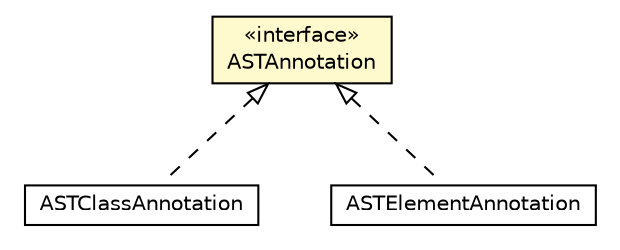 #!/usr/local/bin/dot
#
# Class diagram 
# Generated by UMLGraph version 5.1 (http://www.umlgraph.org/)
#

digraph G {
	edge [fontname="Helvetica",fontsize=10,labelfontname="Helvetica",labelfontsize=10];
	node [fontname="Helvetica",fontsize=10,shape=plaintext];
	nodesep=0.25;
	ranksep=0.5;
	// org.androidtransfuse.analysis.adapter.ASTAnnotation
	c41765 [label=<<table title="org.androidtransfuse.analysis.adapter.ASTAnnotation" border="0" cellborder="1" cellspacing="0" cellpadding="2" port="p" bgcolor="lemonChiffon" href="./ASTAnnotation.html">
		<tr><td><table border="0" cellspacing="0" cellpadding="1">
<tr><td align="center" balign="center"> &#171;interface&#187; </td></tr>
<tr><td align="center" balign="center"> ASTAnnotation </td></tr>
		</table></td></tr>
		</table>>, fontname="Helvetica", fontcolor="black", fontsize=10.0];
	// org.androidtransfuse.analysis.adapter.ASTClassAnnotation
	c41789 [label=<<table title="org.androidtransfuse.analysis.adapter.ASTClassAnnotation" border="0" cellborder="1" cellspacing="0" cellpadding="2" port="p" href="./ASTClassAnnotation.html">
		<tr><td><table border="0" cellspacing="0" cellpadding="1">
<tr><td align="center" balign="center"> ASTClassAnnotation </td></tr>
		</table></td></tr>
		</table>>, fontname="Helvetica", fontcolor="black", fontsize=10.0];
	// org.androidtransfuse.analysis.adapter.ASTElementAnnotation
	c41793 [label=<<table title="org.androidtransfuse.analysis.adapter.ASTElementAnnotation" border="0" cellborder="1" cellspacing="0" cellpadding="2" port="p" href="./ASTElementAnnotation.html">
		<tr><td><table border="0" cellspacing="0" cellpadding="1">
<tr><td align="center" balign="center"> ASTElementAnnotation </td></tr>
		</table></td></tr>
		</table>>, fontname="Helvetica", fontcolor="black", fontsize=10.0];
	//org.androidtransfuse.analysis.adapter.ASTClassAnnotation implements org.androidtransfuse.analysis.adapter.ASTAnnotation
	c41765:p -> c41789:p [dir=back,arrowtail=empty,style=dashed];
	//org.androidtransfuse.analysis.adapter.ASTElementAnnotation implements org.androidtransfuse.analysis.adapter.ASTAnnotation
	c41765:p -> c41793:p [dir=back,arrowtail=empty,style=dashed];
}

